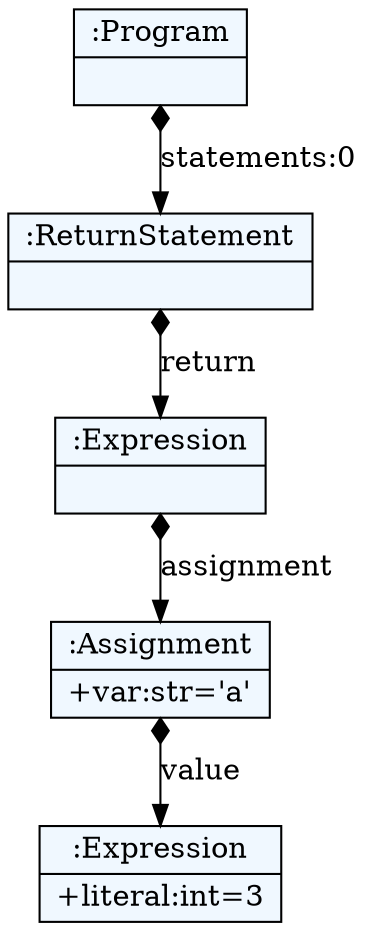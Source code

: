 
    digraph textX {
    fontname = "Bitstream Vera Sans"
    fontsize = 8
    node[
        shape=record,
        style=filled,
        fillcolor=aliceblue
    ]
    nodesep = 0.3
    edge[dir=black,arrowtail=empty]


2161887306640 -> 2161887474520 [label="statements:0" arrowtail=diamond dir=both]
2161887474520 -> 2161887476704 [label="return" arrowtail=diamond dir=both]
2161887476704 -> 2161887476648 [label="assignment" arrowtail=diamond dir=both]
2161887476648 -> 2161887476424 [label="value" arrowtail=diamond dir=both]
2161887476424[label="{:Expression|+literal:int=3\l}"]
2161887476648[label="{:Assignment|+var:str='a'\l}"]
2161887476704[label="{:Expression|}"]
2161887474520[label="{:ReturnStatement|}"]
2161887306640[label="{:Program|}"]

}
